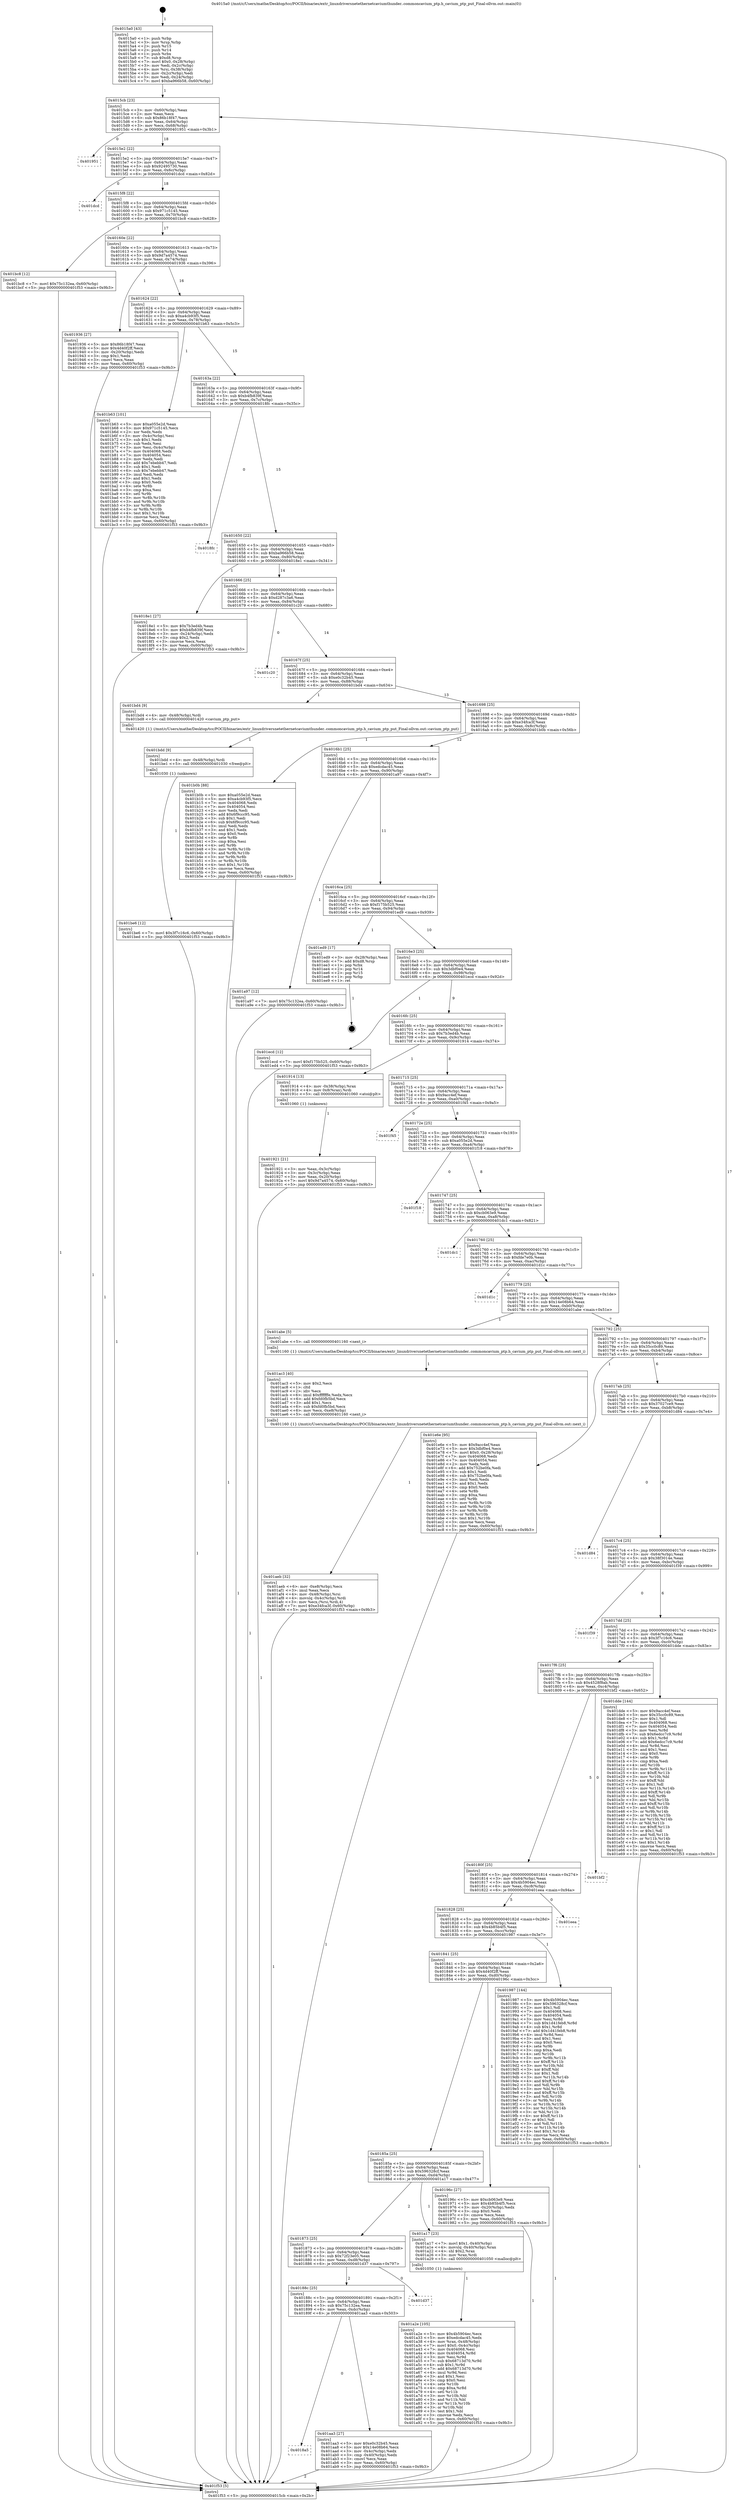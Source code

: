 digraph "0x4015a0" {
  label = "0x4015a0 (/mnt/c/Users/mathe/Desktop/tcc/POCII/binaries/extr_linuxdriversnetethernetcaviumthunder..commoncavium_ptp.h_cavium_ptp_put_Final-ollvm.out::main(0))"
  labelloc = "t"
  node[shape=record]

  Entry [label="",width=0.3,height=0.3,shape=circle,fillcolor=black,style=filled]
  "0x4015cb" [label="{
     0x4015cb [23]\l
     | [instrs]\l
     &nbsp;&nbsp;0x4015cb \<+3\>: mov -0x60(%rbp),%eax\l
     &nbsp;&nbsp;0x4015ce \<+2\>: mov %eax,%ecx\l
     &nbsp;&nbsp;0x4015d0 \<+6\>: sub $0x86b18f47,%ecx\l
     &nbsp;&nbsp;0x4015d6 \<+3\>: mov %eax,-0x64(%rbp)\l
     &nbsp;&nbsp;0x4015d9 \<+3\>: mov %ecx,-0x68(%rbp)\l
     &nbsp;&nbsp;0x4015dc \<+6\>: je 0000000000401951 \<main+0x3b1\>\l
  }"]
  "0x401951" [label="{
     0x401951\l
  }", style=dashed]
  "0x4015e2" [label="{
     0x4015e2 [22]\l
     | [instrs]\l
     &nbsp;&nbsp;0x4015e2 \<+5\>: jmp 00000000004015e7 \<main+0x47\>\l
     &nbsp;&nbsp;0x4015e7 \<+3\>: mov -0x64(%rbp),%eax\l
     &nbsp;&nbsp;0x4015ea \<+5\>: sub $0x92495730,%eax\l
     &nbsp;&nbsp;0x4015ef \<+3\>: mov %eax,-0x6c(%rbp)\l
     &nbsp;&nbsp;0x4015f2 \<+6\>: je 0000000000401dcd \<main+0x82d\>\l
  }"]
  Exit [label="",width=0.3,height=0.3,shape=circle,fillcolor=black,style=filled,peripheries=2]
  "0x401dcd" [label="{
     0x401dcd\l
  }", style=dashed]
  "0x4015f8" [label="{
     0x4015f8 [22]\l
     | [instrs]\l
     &nbsp;&nbsp;0x4015f8 \<+5\>: jmp 00000000004015fd \<main+0x5d\>\l
     &nbsp;&nbsp;0x4015fd \<+3\>: mov -0x64(%rbp),%eax\l
     &nbsp;&nbsp;0x401600 \<+5\>: sub $0x971c5145,%eax\l
     &nbsp;&nbsp;0x401605 \<+3\>: mov %eax,-0x70(%rbp)\l
     &nbsp;&nbsp;0x401608 \<+6\>: je 0000000000401bc8 \<main+0x628\>\l
  }"]
  "0x401be6" [label="{
     0x401be6 [12]\l
     | [instrs]\l
     &nbsp;&nbsp;0x401be6 \<+7\>: movl $0x3f7c16c6,-0x60(%rbp)\l
     &nbsp;&nbsp;0x401bed \<+5\>: jmp 0000000000401f53 \<main+0x9b3\>\l
  }"]
  "0x401bc8" [label="{
     0x401bc8 [12]\l
     | [instrs]\l
     &nbsp;&nbsp;0x401bc8 \<+7\>: movl $0x75c132ea,-0x60(%rbp)\l
     &nbsp;&nbsp;0x401bcf \<+5\>: jmp 0000000000401f53 \<main+0x9b3\>\l
  }"]
  "0x40160e" [label="{
     0x40160e [22]\l
     | [instrs]\l
     &nbsp;&nbsp;0x40160e \<+5\>: jmp 0000000000401613 \<main+0x73\>\l
     &nbsp;&nbsp;0x401613 \<+3\>: mov -0x64(%rbp),%eax\l
     &nbsp;&nbsp;0x401616 \<+5\>: sub $0x9d7a4574,%eax\l
     &nbsp;&nbsp;0x40161b \<+3\>: mov %eax,-0x74(%rbp)\l
     &nbsp;&nbsp;0x40161e \<+6\>: je 0000000000401936 \<main+0x396\>\l
  }"]
  "0x401bdd" [label="{
     0x401bdd [9]\l
     | [instrs]\l
     &nbsp;&nbsp;0x401bdd \<+4\>: mov -0x48(%rbp),%rdi\l
     &nbsp;&nbsp;0x401be1 \<+5\>: call 0000000000401030 \<free@plt\>\l
     | [calls]\l
     &nbsp;&nbsp;0x401030 \{1\} (unknown)\l
  }"]
  "0x401936" [label="{
     0x401936 [27]\l
     | [instrs]\l
     &nbsp;&nbsp;0x401936 \<+5\>: mov $0x86b18f47,%eax\l
     &nbsp;&nbsp;0x40193b \<+5\>: mov $0x4d40f2ff,%ecx\l
     &nbsp;&nbsp;0x401940 \<+3\>: mov -0x20(%rbp),%edx\l
     &nbsp;&nbsp;0x401943 \<+3\>: cmp $0x1,%edx\l
     &nbsp;&nbsp;0x401946 \<+3\>: cmovl %ecx,%eax\l
     &nbsp;&nbsp;0x401949 \<+3\>: mov %eax,-0x60(%rbp)\l
     &nbsp;&nbsp;0x40194c \<+5\>: jmp 0000000000401f53 \<main+0x9b3\>\l
  }"]
  "0x401624" [label="{
     0x401624 [22]\l
     | [instrs]\l
     &nbsp;&nbsp;0x401624 \<+5\>: jmp 0000000000401629 \<main+0x89\>\l
     &nbsp;&nbsp;0x401629 \<+3\>: mov -0x64(%rbp),%eax\l
     &nbsp;&nbsp;0x40162c \<+5\>: sub $0xa4cb93f5,%eax\l
     &nbsp;&nbsp;0x401631 \<+3\>: mov %eax,-0x78(%rbp)\l
     &nbsp;&nbsp;0x401634 \<+6\>: je 0000000000401b63 \<main+0x5c3\>\l
  }"]
  "0x401aeb" [label="{
     0x401aeb [32]\l
     | [instrs]\l
     &nbsp;&nbsp;0x401aeb \<+6\>: mov -0xe8(%rbp),%ecx\l
     &nbsp;&nbsp;0x401af1 \<+3\>: imul %eax,%ecx\l
     &nbsp;&nbsp;0x401af4 \<+4\>: mov -0x48(%rbp),%rsi\l
     &nbsp;&nbsp;0x401af8 \<+4\>: movslq -0x4c(%rbp),%rdi\l
     &nbsp;&nbsp;0x401afc \<+3\>: mov %ecx,(%rsi,%rdi,4)\l
     &nbsp;&nbsp;0x401aff \<+7\>: movl $0xe34fca3f,-0x60(%rbp)\l
     &nbsp;&nbsp;0x401b06 \<+5\>: jmp 0000000000401f53 \<main+0x9b3\>\l
  }"]
  "0x401b63" [label="{
     0x401b63 [101]\l
     | [instrs]\l
     &nbsp;&nbsp;0x401b63 \<+5\>: mov $0xa055e2d,%eax\l
     &nbsp;&nbsp;0x401b68 \<+5\>: mov $0x971c5145,%ecx\l
     &nbsp;&nbsp;0x401b6d \<+2\>: xor %edx,%edx\l
     &nbsp;&nbsp;0x401b6f \<+3\>: mov -0x4c(%rbp),%esi\l
     &nbsp;&nbsp;0x401b72 \<+3\>: sub $0x1,%edx\l
     &nbsp;&nbsp;0x401b75 \<+2\>: sub %edx,%esi\l
     &nbsp;&nbsp;0x401b77 \<+3\>: mov %esi,-0x4c(%rbp)\l
     &nbsp;&nbsp;0x401b7a \<+7\>: mov 0x404068,%edx\l
     &nbsp;&nbsp;0x401b81 \<+7\>: mov 0x404054,%esi\l
     &nbsp;&nbsp;0x401b88 \<+2\>: mov %edx,%edi\l
     &nbsp;&nbsp;0x401b8a \<+6\>: add $0x7ebebb47,%edi\l
     &nbsp;&nbsp;0x401b90 \<+3\>: sub $0x1,%edi\l
     &nbsp;&nbsp;0x401b93 \<+6\>: sub $0x7ebebb47,%edi\l
     &nbsp;&nbsp;0x401b99 \<+3\>: imul %edi,%edx\l
     &nbsp;&nbsp;0x401b9c \<+3\>: and $0x1,%edx\l
     &nbsp;&nbsp;0x401b9f \<+3\>: cmp $0x0,%edx\l
     &nbsp;&nbsp;0x401ba2 \<+4\>: sete %r8b\l
     &nbsp;&nbsp;0x401ba6 \<+3\>: cmp $0xa,%esi\l
     &nbsp;&nbsp;0x401ba9 \<+4\>: setl %r9b\l
     &nbsp;&nbsp;0x401bad \<+3\>: mov %r8b,%r10b\l
     &nbsp;&nbsp;0x401bb0 \<+3\>: and %r9b,%r10b\l
     &nbsp;&nbsp;0x401bb3 \<+3\>: xor %r9b,%r8b\l
     &nbsp;&nbsp;0x401bb6 \<+3\>: or %r8b,%r10b\l
     &nbsp;&nbsp;0x401bb9 \<+4\>: test $0x1,%r10b\l
     &nbsp;&nbsp;0x401bbd \<+3\>: cmovne %ecx,%eax\l
     &nbsp;&nbsp;0x401bc0 \<+3\>: mov %eax,-0x60(%rbp)\l
     &nbsp;&nbsp;0x401bc3 \<+5\>: jmp 0000000000401f53 \<main+0x9b3\>\l
  }"]
  "0x40163a" [label="{
     0x40163a [22]\l
     | [instrs]\l
     &nbsp;&nbsp;0x40163a \<+5\>: jmp 000000000040163f \<main+0x9f\>\l
     &nbsp;&nbsp;0x40163f \<+3\>: mov -0x64(%rbp),%eax\l
     &nbsp;&nbsp;0x401642 \<+5\>: sub $0xb4fb839f,%eax\l
     &nbsp;&nbsp;0x401647 \<+3\>: mov %eax,-0x7c(%rbp)\l
     &nbsp;&nbsp;0x40164a \<+6\>: je 00000000004018fc \<main+0x35c\>\l
  }"]
  "0x401ac3" [label="{
     0x401ac3 [40]\l
     | [instrs]\l
     &nbsp;&nbsp;0x401ac3 \<+5\>: mov $0x2,%ecx\l
     &nbsp;&nbsp;0x401ac8 \<+1\>: cltd\l
     &nbsp;&nbsp;0x401ac9 \<+2\>: idiv %ecx\l
     &nbsp;&nbsp;0x401acb \<+6\>: imul $0xfffffffe,%edx,%ecx\l
     &nbsp;&nbsp;0x401ad1 \<+6\>: add $0xfd0fb5bd,%ecx\l
     &nbsp;&nbsp;0x401ad7 \<+3\>: add $0x1,%ecx\l
     &nbsp;&nbsp;0x401ada \<+6\>: sub $0xfd0fb5bd,%ecx\l
     &nbsp;&nbsp;0x401ae0 \<+6\>: mov %ecx,-0xe8(%rbp)\l
     &nbsp;&nbsp;0x401ae6 \<+5\>: call 0000000000401160 \<next_i\>\l
     | [calls]\l
     &nbsp;&nbsp;0x401160 \{1\} (/mnt/c/Users/mathe/Desktop/tcc/POCII/binaries/extr_linuxdriversnetethernetcaviumthunder..commoncavium_ptp.h_cavium_ptp_put_Final-ollvm.out::next_i)\l
  }"]
  "0x4018fc" [label="{
     0x4018fc\l
  }", style=dashed]
  "0x401650" [label="{
     0x401650 [22]\l
     | [instrs]\l
     &nbsp;&nbsp;0x401650 \<+5\>: jmp 0000000000401655 \<main+0xb5\>\l
     &nbsp;&nbsp;0x401655 \<+3\>: mov -0x64(%rbp),%eax\l
     &nbsp;&nbsp;0x401658 \<+5\>: sub $0xba966b58,%eax\l
     &nbsp;&nbsp;0x40165d \<+3\>: mov %eax,-0x80(%rbp)\l
     &nbsp;&nbsp;0x401660 \<+6\>: je 00000000004018e1 \<main+0x341\>\l
  }"]
  "0x4018a5" [label="{
     0x4018a5\l
  }", style=dashed]
  "0x4018e1" [label="{
     0x4018e1 [27]\l
     | [instrs]\l
     &nbsp;&nbsp;0x4018e1 \<+5\>: mov $0x7b3ed4b,%eax\l
     &nbsp;&nbsp;0x4018e6 \<+5\>: mov $0xb4fb839f,%ecx\l
     &nbsp;&nbsp;0x4018eb \<+3\>: mov -0x24(%rbp),%edx\l
     &nbsp;&nbsp;0x4018ee \<+3\>: cmp $0x2,%edx\l
     &nbsp;&nbsp;0x4018f1 \<+3\>: cmovne %ecx,%eax\l
     &nbsp;&nbsp;0x4018f4 \<+3\>: mov %eax,-0x60(%rbp)\l
     &nbsp;&nbsp;0x4018f7 \<+5\>: jmp 0000000000401f53 \<main+0x9b3\>\l
  }"]
  "0x401666" [label="{
     0x401666 [25]\l
     | [instrs]\l
     &nbsp;&nbsp;0x401666 \<+5\>: jmp 000000000040166b \<main+0xcb\>\l
     &nbsp;&nbsp;0x40166b \<+3\>: mov -0x64(%rbp),%eax\l
     &nbsp;&nbsp;0x40166e \<+5\>: sub $0xd287c3a6,%eax\l
     &nbsp;&nbsp;0x401673 \<+6\>: mov %eax,-0x84(%rbp)\l
     &nbsp;&nbsp;0x401679 \<+6\>: je 0000000000401c20 \<main+0x680\>\l
  }"]
  "0x401f53" [label="{
     0x401f53 [5]\l
     | [instrs]\l
     &nbsp;&nbsp;0x401f53 \<+5\>: jmp 00000000004015cb \<main+0x2b\>\l
  }"]
  "0x4015a0" [label="{
     0x4015a0 [43]\l
     | [instrs]\l
     &nbsp;&nbsp;0x4015a0 \<+1\>: push %rbp\l
     &nbsp;&nbsp;0x4015a1 \<+3\>: mov %rsp,%rbp\l
     &nbsp;&nbsp;0x4015a4 \<+2\>: push %r15\l
     &nbsp;&nbsp;0x4015a6 \<+2\>: push %r14\l
     &nbsp;&nbsp;0x4015a8 \<+1\>: push %rbx\l
     &nbsp;&nbsp;0x4015a9 \<+7\>: sub $0xd8,%rsp\l
     &nbsp;&nbsp;0x4015b0 \<+7\>: movl $0x0,-0x28(%rbp)\l
     &nbsp;&nbsp;0x4015b7 \<+3\>: mov %edi,-0x2c(%rbp)\l
     &nbsp;&nbsp;0x4015ba \<+4\>: mov %rsi,-0x38(%rbp)\l
     &nbsp;&nbsp;0x4015be \<+3\>: mov -0x2c(%rbp),%edi\l
     &nbsp;&nbsp;0x4015c1 \<+3\>: mov %edi,-0x24(%rbp)\l
     &nbsp;&nbsp;0x4015c4 \<+7\>: movl $0xba966b58,-0x60(%rbp)\l
  }"]
  "0x401aa3" [label="{
     0x401aa3 [27]\l
     | [instrs]\l
     &nbsp;&nbsp;0x401aa3 \<+5\>: mov $0xe0c32b45,%eax\l
     &nbsp;&nbsp;0x401aa8 \<+5\>: mov $0x14e08b64,%ecx\l
     &nbsp;&nbsp;0x401aad \<+3\>: mov -0x4c(%rbp),%edx\l
     &nbsp;&nbsp;0x401ab0 \<+3\>: cmp -0x40(%rbp),%edx\l
     &nbsp;&nbsp;0x401ab3 \<+3\>: cmovl %ecx,%eax\l
     &nbsp;&nbsp;0x401ab6 \<+3\>: mov %eax,-0x60(%rbp)\l
     &nbsp;&nbsp;0x401ab9 \<+5\>: jmp 0000000000401f53 \<main+0x9b3\>\l
  }"]
  "0x401c20" [label="{
     0x401c20\l
  }", style=dashed]
  "0x40167f" [label="{
     0x40167f [25]\l
     | [instrs]\l
     &nbsp;&nbsp;0x40167f \<+5\>: jmp 0000000000401684 \<main+0xe4\>\l
     &nbsp;&nbsp;0x401684 \<+3\>: mov -0x64(%rbp),%eax\l
     &nbsp;&nbsp;0x401687 \<+5\>: sub $0xe0c32b45,%eax\l
     &nbsp;&nbsp;0x40168c \<+6\>: mov %eax,-0x88(%rbp)\l
     &nbsp;&nbsp;0x401692 \<+6\>: je 0000000000401bd4 \<main+0x634\>\l
  }"]
  "0x40188c" [label="{
     0x40188c [25]\l
     | [instrs]\l
     &nbsp;&nbsp;0x40188c \<+5\>: jmp 0000000000401891 \<main+0x2f1\>\l
     &nbsp;&nbsp;0x401891 \<+3\>: mov -0x64(%rbp),%eax\l
     &nbsp;&nbsp;0x401894 \<+5\>: sub $0x75c132ea,%eax\l
     &nbsp;&nbsp;0x401899 \<+6\>: mov %eax,-0xdc(%rbp)\l
     &nbsp;&nbsp;0x40189f \<+6\>: je 0000000000401aa3 \<main+0x503\>\l
  }"]
  "0x401bd4" [label="{
     0x401bd4 [9]\l
     | [instrs]\l
     &nbsp;&nbsp;0x401bd4 \<+4\>: mov -0x48(%rbp),%rdi\l
     &nbsp;&nbsp;0x401bd8 \<+5\>: call 0000000000401420 \<cavium_ptp_put\>\l
     | [calls]\l
     &nbsp;&nbsp;0x401420 \{1\} (/mnt/c/Users/mathe/Desktop/tcc/POCII/binaries/extr_linuxdriversnetethernetcaviumthunder..commoncavium_ptp.h_cavium_ptp_put_Final-ollvm.out::cavium_ptp_put)\l
  }"]
  "0x401698" [label="{
     0x401698 [25]\l
     | [instrs]\l
     &nbsp;&nbsp;0x401698 \<+5\>: jmp 000000000040169d \<main+0xfd\>\l
     &nbsp;&nbsp;0x40169d \<+3\>: mov -0x64(%rbp),%eax\l
     &nbsp;&nbsp;0x4016a0 \<+5\>: sub $0xe34fca3f,%eax\l
     &nbsp;&nbsp;0x4016a5 \<+6\>: mov %eax,-0x8c(%rbp)\l
     &nbsp;&nbsp;0x4016ab \<+6\>: je 0000000000401b0b \<main+0x56b\>\l
  }"]
  "0x401d37" [label="{
     0x401d37\l
  }", style=dashed]
  "0x401b0b" [label="{
     0x401b0b [88]\l
     | [instrs]\l
     &nbsp;&nbsp;0x401b0b \<+5\>: mov $0xa055e2d,%eax\l
     &nbsp;&nbsp;0x401b10 \<+5\>: mov $0xa4cb93f5,%ecx\l
     &nbsp;&nbsp;0x401b15 \<+7\>: mov 0x404068,%edx\l
     &nbsp;&nbsp;0x401b1c \<+7\>: mov 0x404054,%esi\l
     &nbsp;&nbsp;0x401b23 \<+2\>: mov %edx,%edi\l
     &nbsp;&nbsp;0x401b25 \<+6\>: add $0x6f9ccc95,%edi\l
     &nbsp;&nbsp;0x401b2b \<+3\>: sub $0x1,%edi\l
     &nbsp;&nbsp;0x401b2e \<+6\>: sub $0x6f9ccc95,%edi\l
     &nbsp;&nbsp;0x401b34 \<+3\>: imul %edi,%edx\l
     &nbsp;&nbsp;0x401b37 \<+3\>: and $0x1,%edx\l
     &nbsp;&nbsp;0x401b3a \<+3\>: cmp $0x0,%edx\l
     &nbsp;&nbsp;0x401b3d \<+4\>: sete %r8b\l
     &nbsp;&nbsp;0x401b41 \<+3\>: cmp $0xa,%esi\l
     &nbsp;&nbsp;0x401b44 \<+4\>: setl %r9b\l
     &nbsp;&nbsp;0x401b48 \<+3\>: mov %r8b,%r10b\l
     &nbsp;&nbsp;0x401b4b \<+3\>: and %r9b,%r10b\l
     &nbsp;&nbsp;0x401b4e \<+3\>: xor %r9b,%r8b\l
     &nbsp;&nbsp;0x401b51 \<+3\>: or %r8b,%r10b\l
     &nbsp;&nbsp;0x401b54 \<+4\>: test $0x1,%r10b\l
     &nbsp;&nbsp;0x401b58 \<+3\>: cmovne %ecx,%eax\l
     &nbsp;&nbsp;0x401b5b \<+3\>: mov %eax,-0x60(%rbp)\l
     &nbsp;&nbsp;0x401b5e \<+5\>: jmp 0000000000401f53 \<main+0x9b3\>\l
  }"]
  "0x4016b1" [label="{
     0x4016b1 [25]\l
     | [instrs]\l
     &nbsp;&nbsp;0x4016b1 \<+5\>: jmp 00000000004016b6 \<main+0x116\>\l
     &nbsp;&nbsp;0x4016b6 \<+3\>: mov -0x64(%rbp),%eax\l
     &nbsp;&nbsp;0x4016b9 \<+5\>: sub $0xedcdac45,%eax\l
     &nbsp;&nbsp;0x4016be \<+6\>: mov %eax,-0x90(%rbp)\l
     &nbsp;&nbsp;0x4016c4 \<+6\>: je 0000000000401a97 \<main+0x4f7\>\l
  }"]
  "0x401a2e" [label="{
     0x401a2e [105]\l
     | [instrs]\l
     &nbsp;&nbsp;0x401a2e \<+5\>: mov $0x4b5904ec,%ecx\l
     &nbsp;&nbsp;0x401a33 \<+5\>: mov $0xedcdac45,%edx\l
     &nbsp;&nbsp;0x401a38 \<+4\>: mov %rax,-0x48(%rbp)\l
     &nbsp;&nbsp;0x401a3c \<+7\>: movl $0x0,-0x4c(%rbp)\l
     &nbsp;&nbsp;0x401a43 \<+7\>: mov 0x404068,%esi\l
     &nbsp;&nbsp;0x401a4a \<+8\>: mov 0x404054,%r8d\l
     &nbsp;&nbsp;0x401a52 \<+3\>: mov %esi,%r9d\l
     &nbsp;&nbsp;0x401a55 \<+7\>: sub $0x68713d70,%r9d\l
     &nbsp;&nbsp;0x401a5c \<+4\>: sub $0x1,%r9d\l
     &nbsp;&nbsp;0x401a60 \<+7\>: add $0x68713d70,%r9d\l
     &nbsp;&nbsp;0x401a67 \<+4\>: imul %r9d,%esi\l
     &nbsp;&nbsp;0x401a6b \<+3\>: and $0x1,%esi\l
     &nbsp;&nbsp;0x401a6e \<+3\>: cmp $0x0,%esi\l
     &nbsp;&nbsp;0x401a71 \<+4\>: sete %r10b\l
     &nbsp;&nbsp;0x401a75 \<+4\>: cmp $0xa,%r8d\l
     &nbsp;&nbsp;0x401a79 \<+4\>: setl %r11b\l
     &nbsp;&nbsp;0x401a7d \<+3\>: mov %r10b,%bl\l
     &nbsp;&nbsp;0x401a80 \<+3\>: and %r11b,%bl\l
     &nbsp;&nbsp;0x401a83 \<+3\>: xor %r11b,%r10b\l
     &nbsp;&nbsp;0x401a86 \<+3\>: or %r10b,%bl\l
     &nbsp;&nbsp;0x401a89 \<+3\>: test $0x1,%bl\l
     &nbsp;&nbsp;0x401a8c \<+3\>: cmovne %edx,%ecx\l
     &nbsp;&nbsp;0x401a8f \<+3\>: mov %ecx,-0x60(%rbp)\l
     &nbsp;&nbsp;0x401a92 \<+5\>: jmp 0000000000401f53 \<main+0x9b3\>\l
  }"]
  "0x401a97" [label="{
     0x401a97 [12]\l
     | [instrs]\l
     &nbsp;&nbsp;0x401a97 \<+7\>: movl $0x75c132ea,-0x60(%rbp)\l
     &nbsp;&nbsp;0x401a9e \<+5\>: jmp 0000000000401f53 \<main+0x9b3\>\l
  }"]
  "0x4016ca" [label="{
     0x4016ca [25]\l
     | [instrs]\l
     &nbsp;&nbsp;0x4016ca \<+5\>: jmp 00000000004016cf \<main+0x12f\>\l
     &nbsp;&nbsp;0x4016cf \<+3\>: mov -0x64(%rbp),%eax\l
     &nbsp;&nbsp;0x4016d2 \<+5\>: sub $0xf175b525,%eax\l
     &nbsp;&nbsp;0x4016d7 \<+6\>: mov %eax,-0x94(%rbp)\l
     &nbsp;&nbsp;0x4016dd \<+6\>: je 0000000000401ed9 \<main+0x939\>\l
  }"]
  "0x401873" [label="{
     0x401873 [25]\l
     | [instrs]\l
     &nbsp;&nbsp;0x401873 \<+5\>: jmp 0000000000401878 \<main+0x2d8\>\l
     &nbsp;&nbsp;0x401878 \<+3\>: mov -0x64(%rbp),%eax\l
     &nbsp;&nbsp;0x40187b \<+5\>: sub $0x72f23e05,%eax\l
     &nbsp;&nbsp;0x401880 \<+6\>: mov %eax,-0xd8(%rbp)\l
     &nbsp;&nbsp;0x401886 \<+6\>: je 0000000000401d37 \<main+0x797\>\l
  }"]
  "0x401ed9" [label="{
     0x401ed9 [17]\l
     | [instrs]\l
     &nbsp;&nbsp;0x401ed9 \<+3\>: mov -0x28(%rbp),%eax\l
     &nbsp;&nbsp;0x401edc \<+7\>: add $0xd8,%rsp\l
     &nbsp;&nbsp;0x401ee3 \<+1\>: pop %rbx\l
     &nbsp;&nbsp;0x401ee4 \<+2\>: pop %r14\l
     &nbsp;&nbsp;0x401ee6 \<+2\>: pop %r15\l
     &nbsp;&nbsp;0x401ee8 \<+1\>: pop %rbp\l
     &nbsp;&nbsp;0x401ee9 \<+1\>: ret\l
  }"]
  "0x4016e3" [label="{
     0x4016e3 [25]\l
     | [instrs]\l
     &nbsp;&nbsp;0x4016e3 \<+5\>: jmp 00000000004016e8 \<main+0x148\>\l
     &nbsp;&nbsp;0x4016e8 \<+3\>: mov -0x64(%rbp),%eax\l
     &nbsp;&nbsp;0x4016eb \<+5\>: sub $0x3dbf0e4,%eax\l
     &nbsp;&nbsp;0x4016f0 \<+6\>: mov %eax,-0x98(%rbp)\l
     &nbsp;&nbsp;0x4016f6 \<+6\>: je 0000000000401ecd \<main+0x92d\>\l
  }"]
  "0x401a17" [label="{
     0x401a17 [23]\l
     | [instrs]\l
     &nbsp;&nbsp;0x401a17 \<+7\>: movl $0x1,-0x40(%rbp)\l
     &nbsp;&nbsp;0x401a1e \<+4\>: movslq -0x40(%rbp),%rax\l
     &nbsp;&nbsp;0x401a22 \<+4\>: shl $0x2,%rax\l
     &nbsp;&nbsp;0x401a26 \<+3\>: mov %rax,%rdi\l
     &nbsp;&nbsp;0x401a29 \<+5\>: call 0000000000401050 \<malloc@plt\>\l
     | [calls]\l
     &nbsp;&nbsp;0x401050 \{1\} (unknown)\l
  }"]
  "0x401ecd" [label="{
     0x401ecd [12]\l
     | [instrs]\l
     &nbsp;&nbsp;0x401ecd \<+7\>: movl $0xf175b525,-0x60(%rbp)\l
     &nbsp;&nbsp;0x401ed4 \<+5\>: jmp 0000000000401f53 \<main+0x9b3\>\l
  }"]
  "0x4016fc" [label="{
     0x4016fc [25]\l
     | [instrs]\l
     &nbsp;&nbsp;0x4016fc \<+5\>: jmp 0000000000401701 \<main+0x161\>\l
     &nbsp;&nbsp;0x401701 \<+3\>: mov -0x64(%rbp),%eax\l
     &nbsp;&nbsp;0x401704 \<+5\>: sub $0x7b3ed4b,%eax\l
     &nbsp;&nbsp;0x401709 \<+6\>: mov %eax,-0x9c(%rbp)\l
     &nbsp;&nbsp;0x40170f \<+6\>: je 0000000000401914 \<main+0x374\>\l
  }"]
  "0x40185a" [label="{
     0x40185a [25]\l
     | [instrs]\l
     &nbsp;&nbsp;0x40185a \<+5\>: jmp 000000000040185f \<main+0x2bf\>\l
     &nbsp;&nbsp;0x40185f \<+3\>: mov -0x64(%rbp),%eax\l
     &nbsp;&nbsp;0x401862 \<+5\>: sub $0x596328cf,%eax\l
     &nbsp;&nbsp;0x401867 \<+6\>: mov %eax,-0xd4(%rbp)\l
     &nbsp;&nbsp;0x40186d \<+6\>: je 0000000000401a17 \<main+0x477\>\l
  }"]
  "0x401914" [label="{
     0x401914 [13]\l
     | [instrs]\l
     &nbsp;&nbsp;0x401914 \<+4\>: mov -0x38(%rbp),%rax\l
     &nbsp;&nbsp;0x401918 \<+4\>: mov 0x8(%rax),%rdi\l
     &nbsp;&nbsp;0x40191c \<+5\>: call 0000000000401060 \<atoi@plt\>\l
     | [calls]\l
     &nbsp;&nbsp;0x401060 \{1\} (unknown)\l
  }"]
  "0x401715" [label="{
     0x401715 [25]\l
     | [instrs]\l
     &nbsp;&nbsp;0x401715 \<+5\>: jmp 000000000040171a \<main+0x17a\>\l
     &nbsp;&nbsp;0x40171a \<+3\>: mov -0x64(%rbp),%eax\l
     &nbsp;&nbsp;0x40171d \<+5\>: sub $0x9acc4ef,%eax\l
     &nbsp;&nbsp;0x401722 \<+6\>: mov %eax,-0xa0(%rbp)\l
     &nbsp;&nbsp;0x401728 \<+6\>: je 0000000000401f45 \<main+0x9a5\>\l
  }"]
  "0x401921" [label="{
     0x401921 [21]\l
     | [instrs]\l
     &nbsp;&nbsp;0x401921 \<+3\>: mov %eax,-0x3c(%rbp)\l
     &nbsp;&nbsp;0x401924 \<+3\>: mov -0x3c(%rbp),%eax\l
     &nbsp;&nbsp;0x401927 \<+3\>: mov %eax,-0x20(%rbp)\l
     &nbsp;&nbsp;0x40192a \<+7\>: movl $0x9d7a4574,-0x60(%rbp)\l
     &nbsp;&nbsp;0x401931 \<+5\>: jmp 0000000000401f53 \<main+0x9b3\>\l
  }"]
  "0x40196c" [label="{
     0x40196c [27]\l
     | [instrs]\l
     &nbsp;&nbsp;0x40196c \<+5\>: mov $0xcb063e9,%eax\l
     &nbsp;&nbsp;0x401971 \<+5\>: mov $0x4b85b4f5,%ecx\l
     &nbsp;&nbsp;0x401976 \<+3\>: mov -0x20(%rbp),%edx\l
     &nbsp;&nbsp;0x401979 \<+3\>: cmp $0x0,%edx\l
     &nbsp;&nbsp;0x40197c \<+3\>: cmove %ecx,%eax\l
     &nbsp;&nbsp;0x40197f \<+3\>: mov %eax,-0x60(%rbp)\l
     &nbsp;&nbsp;0x401982 \<+5\>: jmp 0000000000401f53 \<main+0x9b3\>\l
  }"]
  "0x401f45" [label="{
     0x401f45\l
  }", style=dashed]
  "0x40172e" [label="{
     0x40172e [25]\l
     | [instrs]\l
     &nbsp;&nbsp;0x40172e \<+5\>: jmp 0000000000401733 \<main+0x193\>\l
     &nbsp;&nbsp;0x401733 \<+3\>: mov -0x64(%rbp),%eax\l
     &nbsp;&nbsp;0x401736 \<+5\>: sub $0xa055e2d,%eax\l
     &nbsp;&nbsp;0x40173b \<+6\>: mov %eax,-0xa4(%rbp)\l
     &nbsp;&nbsp;0x401741 \<+6\>: je 0000000000401f18 \<main+0x978\>\l
  }"]
  "0x401841" [label="{
     0x401841 [25]\l
     | [instrs]\l
     &nbsp;&nbsp;0x401841 \<+5\>: jmp 0000000000401846 \<main+0x2a6\>\l
     &nbsp;&nbsp;0x401846 \<+3\>: mov -0x64(%rbp),%eax\l
     &nbsp;&nbsp;0x401849 \<+5\>: sub $0x4d40f2ff,%eax\l
     &nbsp;&nbsp;0x40184e \<+6\>: mov %eax,-0xd0(%rbp)\l
     &nbsp;&nbsp;0x401854 \<+6\>: je 000000000040196c \<main+0x3cc\>\l
  }"]
  "0x401f18" [label="{
     0x401f18\l
  }", style=dashed]
  "0x401747" [label="{
     0x401747 [25]\l
     | [instrs]\l
     &nbsp;&nbsp;0x401747 \<+5\>: jmp 000000000040174c \<main+0x1ac\>\l
     &nbsp;&nbsp;0x40174c \<+3\>: mov -0x64(%rbp),%eax\l
     &nbsp;&nbsp;0x40174f \<+5\>: sub $0xcb063e9,%eax\l
     &nbsp;&nbsp;0x401754 \<+6\>: mov %eax,-0xa8(%rbp)\l
     &nbsp;&nbsp;0x40175a \<+6\>: je 0000000000401dc1 \<main+0x821\>\l
  }"]
  "0x401987" [label="{
     0x401987 [144]\l
     | [instrs]\l
     &nbsp;&nbsp;0x401987 \<+5\>: mov $0x4b5904ec,%eax\l
     &nbsp;&nbsp;0x40198c \<+5\>: mov $0x596328cf,%ecx\l
     &nbsp;&nbsp;0x401991 \<+2\>: mov $0x1,%dl\l
     &nbsp;&nbsp;0x401993 \<+7\>: mov 0x404068,%esi\l
     &nbsp;&nbsp;0x40199a \<+7\>: mov 0x404054,%edi\l
     &nbsp;&nbsp;0x4019a1 \<+3\>: mov %esi,%r8d\l
     &nbsp;&nbsp;0x4019a4 \<+7\>: sub $0x1d41feb8,%r8d\l
     &nbsp;&nbsp;0x4019ab \<+4\>: sub $0x1,%r8d\l
     &nbsp;&nbsp;0x4019af \<+7\>: add $0x1d41feb8,%r8d\l
     &nbsp;&nbsp;0x4019b6 \<+4\>: imul %r8d,%esi\l
     &nbsp;&nbsp;0x4019ba \<+3\>: and $0x1,%esi\l
     &nbsp;&nbsp;0x4019bd \<+3\>: cmp $0x0,%esi\l
     &nbsp;&nbsp;0x4019c0 \<+4\>: sete %r9b\l
     &nbsp;&nbsp;0x4019c4 \<+3\>: cmp $0xa,%edi\l
     &nbsp;&nbsp;0x4019c7 \<+4\>: setl %r10b\l
     &nbsp;&nbsp;0x4019cb \<+3\>: mov %r9b,%r11b\l
     &nbsp;&nbsp;0x4019ce \<+4\>: xor $0xff,%r11b\l
     &nbsp;&nbsp;0x4019d2 \<+3\>: mov %r10b,%bl\l
     &nbsp;&nbsp;0x4019d5 \<+3\>: xor $0xff,%bl\l
     &nbsp;&nbsp;0x4019d8 \<+3\>: xor $0x1,%dl\l
     &nbsp;&nbsp;0x4019db \<+3\>: mov %r11b,%r14b\l
     &nbsp;&nbsp;0x4019de \<+4\>: and $0xff,%r14b\l
     &nbsp;&nbsp;0x4019e2 \<+3\>: and %dl,%r9b\l
     &nbsp;&nbsp;0x4019e5 \<+3\>: mov %bl,%r15b\l
     &nbsp;&nbsp;0x4019e8 \<+4\>: and $0xff,%r15b\l
     &nbsp;&nbsp;0x4019ec \<+3\>: and %dl,%r10b\l
     &nbsp;&nbsp;0x4019ef \<+3\>: or %r9b,%r14b\l
     &nbsp;&nbsp;0x4019f2 \<+3\>: or %r10b,%r15b\l
     &nbsp;&nbsp;0x4019f5 \<+3\>: xor %r15b,%r14b\l
     &nbsp;&nbsp;0x4019f8 \<+3\>: or %bl,%r11b\l
     &nbsp;&nbsp;0x4019fb \<+4\>: xor $0xff,%r11b\l
     &nbsp;&nbsp;0x4019ff \<+3\>: or $0x1,%dl\l
     &nbsp;&nbsp;0x401a02 \<+3\>: and %dl,%r11b\l
     &nbsp;&nbsp;0x401a05 \<+3\>: or %r11b,%r14b\l
     &nbsp;&nbsp;0x401a08 \<+4\>: test $0x1,%r14b\l
     &nbsp;&nbsp;0x401a0c \<+3\>: cmovne %ecx,%eax\l
     &nbsp;&nbsp;0x401a0f \<+3\>: mov %eax,-0x60(%rbp)\l
     &nbsp;&nbsp;0x401a12 \<+5\>: jmp 0000000000401f53 \<main+0x9b3\>\l
  }"]
  "0x401dc1" [label="{
     0x401dc1\l
  }", style=dashed]
  "0x401760" [label="{
     0x401760 [25]\l
     | [instrs]\l
     &nbsp;&nbsp;0x401760 \<+5\>: jmp 0000000000401765 \<main+0x1c5\>\l
     &nbsp;&nbsp;0x401765 \<+3\>: mov -0x64(%rbp),%eax\l
     &nbsp;&nbsp;0x401768 \<+5\>: sub $0xfde7e0b,%eax\l
     &nbsp;&nbsp;0x40176d \<+6\>: mov %eax,-0xac(%rbp)\l
     &nbsp;&nbsp;0x401773 \<+6\>: je 0000000000401d1c \<main+0x77c\>\l
  }"]
  "0x401828" [label="{
     0x401828 [25]\l
     | [instrs]\l
     &nbsp;&nbsp;0x401828 \<+5\>: jmp 000000000040182d \<main+0x28d\>\l
     &nbsp;&nbsp;0x40182d \<+3\>: mov -0x64(%rbp),%eax\l
     &nbsp;&nbsp;0x401830 \<+5\>: sub $0x4b85b4f5,%eax\l
     &nbsp;&nbsp;0x401835 \<+6\>: mov %eax,-0xcc(%rbp)\l
     &nbsp;&nbsp;0x40183b \<+6\>: je 0000000000401987 \<main+0x3e7\>\l
  }"]
  "0x401d1c" [label="{
     0x401d1c\l
  }", style=dashed]
  "0x401779" [label="{
     0x401779 [25]\l
     | [instrs]\l
     &nbsp;&nbsp;0x401779 \<+5\>: jmp 000000000040177e \<main+0x1de\>\l
     &nbsp;&nbsp;0x40177e \<+3\>: mov -0x64(%rbp),%eax\l
     &nbsp;&nbsp;0x401781 \<+5\>: sub $0x14e08b64,%eax\l
     &nbsp;&nbsp;0x401786 \<+6\>: mov %eax,-0xb0(%rbp)\l
     &nbsp;&nbsp;0x40178c \<+6\>: je 0000000000401abe \<main+0x51e\>\l
  }"]
  "0x401eea" [label="{
     0x401eea\l
  }", style=dashed]
  "0x401abe" [label="{
     0x401abe [5]\l
     | [instrs]\l
     &nbsp;&nbsp;0x401abe \<+5\>: call 0000000000401160 \<next_i\>\l
     | [calls]\l
     &nbsp;&nbsp;0x401160 \{1\} (/mnt/c/Users/mathe/Desktop/tcc/POCII/binaries/extr_linuxdriversnetethernetcaviumthunder..commoncavium_ptp.h_cavium_ptp_put_Final-ollvm.out::next_i)\l
  }"]
  "0x401792" [label="{
     0x401792 [25]\l
     | [instrs]\l
     &nbsp;&nbsp;0x401792 \<+5\>: jmp 0000000000401797 \<main+0x1f7\>\l
     &nbsp;&nbsp;0x401797 \<+3\>: mov -0x64(%rbp),%eax\l
     &nbsp;&nbsp;0x40179a \<+5\>: sub $0x35cc0c89,%eax\l
     &nbsp;&nbsp;0x40179f \<+6\>: mov %eax,-0xb4(%rbp)\l
     &nbsp;&nbsp;0x4017a5 \<+6\>: je 0000000000401e6e \<main+0x8ce\>\l
  }"]
  "0x40180f" [label="{
     0x40180f [25]\l
     | [instrs]\l
     &nbsp;&nbsp;0x40180f \<+5\>: jmp 0000000000401814 \<main+0x274\>\l
     &nbsp;&nbsp;0x401814 \<+3\>: mov -0x64(%rbp),%eax\l
     &nbsp;&nbsp;0x401817 \<+5\>: sub $0x4b5904ec,%eax\l
     &nbsp;&nbsp;0x40181c \<+6\>: mov %eax,-0xc8(%rbp)\l
     &nbsp;&nbsp;0x401822 \<+6\>: je 0000000000401eea \<main+0x94a\>\l
  }"]
  "0x401e6e" [label="{
     0x401e6e [95]\l
     | [instrs]\l
     &nbsp;&nbsp;0x401e6e \<+5\>: mov $0x9acc4ef,%eax\l
     &nbsp;&nbsp;0x401e73 \<+5\>: mov $0x3dbf0e4,%ecx\l
     &nbsp;&nbsp;0x401e78 \<+7\>: movl $0x0,-0x28(%rbp)\l
     &nbsp;&nbsp;0x401e7f \<+7\>: mov 0x404068,%edx\l
     &nbsp;&nbsp;0x401e86 \<+7\>: mov 0x404054,%esi\l
     &nbsp;&nbsp;0x401e8d \<+2\>: mov %edx,%edi\l
     &nbsp;&nbsp;0x401e8f \<+6\>: add $0x752be0fa,%edi\l
     &nbsp;&nbsp;0x401e95 \<+3\>: sub $0x1,%edi\l
     &nbsp;&nbsp;0x401e98 \<+6\>: sub $0x752be0fa,%edi\l
     &nbsp;&nbsp;0x401e9e \<+3\>: imul %edi,%edx\l
     &nbsp;&nbsp;0x401ea1 \<+3\>: and $0x1,%edx\l
     &nbsp;&nbsp;0x401ea4 \<+3\>: cmp $0x0,%edx\l
     &nbsp;&nbsp;0x401ea7 \<+4\>: sete %r8b\l
     &nbsp;&nbsp;0x401eab \<+3\>: cmp $0xa,%esi\l
     &nbsp;&nbsp;0x401eae \<+4\>: setl %r9b\l
     &nbsp;&nbsp;0x401eb2 \<+3\>: mov %r8b,%r10b\l
     &nbsp;&nbsp;0x401eb5 \<+3\>: and %r9b,%r10b\l
     &nbsp;&nbsp;0x401eb8 \<+3\>: xor %r9b,%r8b\l
     &nbsp;&nbsp;0x401ebb \<+3\>: or %r8b,%r10b\l
     &nbsp;&nbsp;0x401ebe \<+4\>: test $0x1,%r10b\l
     &nbsp;&nbsp;0x401ec2 \<+3\>: cmovne %ecx,%eax\l
     &nbsp;&nbsp;0x401ec5 \<+3\>: mov %eax,-0x60(%rbp)\l
     &nbsp;&nbsp;0x401ec8 \<+5\>: jmp 0000000000401f53 \<main+0x9b3\>\l
  }"]
  "0x4017ab" [label="{
     0x4017ab [25]\l
     | [instrs]\l
     &nbsp;&nbsp;0x4017ab \<+5\>: jmp 00000000004017b0 \<main+0x210\>\l
     &nbsp;&nbsp;0x4017b0 \<+3\>: mov -0x64(%rbp),%eax\l
     &nbsp;&nbsp;0x4017b3 \<+5\>: sub $0x37027ce9,%eax\l
     &nbsp;&nbsp;0x4017b8 \<+6\>: mov %eax,-0xb8(%rbp)\l
     &nbsp;&nbsp;0x4017be \<+6\>: je 0000000000401d84 \<main+0x7e4\>\l
  }"]
  "0x401bf2" [label="{
     0x401bf2\l
  }", style=dashed]
  "0x401d84" [label="{
     0x401d84\l
  }", style=dashed]
  "0x4017c4" [label="{
     0x4017c4 [25]\l
     | [instrs]\l
     &nbsp;&nbsp;0x4017c4 \<+5\>: jmp 00000000004017c9 \<main+0x229\>\l
     &nbsp;&nbsp;0x4017c9 \<+3\>: mov -0x64(%rbp),%eax\l
     &nbsp;&nbsp;0x4017cc \<+5\>: sub $0x38f3014e,%eax\l
     &nbsp;&nbsp;0x4017d1 \<+6\>: mov %eax,-0xbc(%rbp)\l
     &nbsp;&nbsp;0x4017d7 \<+6\>: je 0000000000401f39 \<main+0x999\>\l
  }"]
  "0x4017f6" [label="{
     0x4017f6 [25]\l
     | [instrs]\l
     &nbsp;&nbsp;0x4017f6 \<+5\>: jmp 00000000004017fb \<main+0x25b\>\l
     &nbsp;&nbsp;0x4017fb \<+3\>: mov -0x64(%rbp),%eax\l
     &nbsp;&nbsp;0x4017fe \<+5\>: sub $0x4528f8ab,%eax\l
     &nbsp;&nbsp;0x401803 \<+6\>: mov %eax,-0xc4(%rbp)\l
     &nbsp;&nbsp;0x401809 \<+6\>: je 0000000000401bf2 \<main+0x652\>\l
  }"]
  "0x401f39" [label="{
     0x401f39\l
  }", style=dashed]
  "0x4017dd" [label="{
     0x4017dd [25]\l
     | [instrs]\l
     &nbsp;&nbsp;0x4017dd \<+5\>: jmp 00000000004017e2 \<main+0x242\>\l
     &nbsp;&nbsp;0x4017e2 \<+3\>: mov -0x64(%rbp),%eax\l
     &nbsp;&nbsp;0x4017e5 \<+5\>: sub $0x3f7c16c6,%eax\l
     &nbsp;&nbsp;0x4017ea \<+6\>: mov %eax,-0xc0(%rbp)\l
     &nbsp;&nbsp;0x4017f0 \<+6\>: je 0000000000401dde \<main+0x83e\>\l
  }"]
  "0x401dde" [label="{
     0x401dde [144]\l
     | [instrs]\l
     &nbsp;&nbsp;0x401dde \<+5\>: mov $0x9acc4ef,%eax\l
     &nbsp;&nbsp;0x401de3 \<+5\>: mov $0x35cc0c89,%ecx\l
     &nbsp;&nbsp;0x401de8 \<+2\>: mov $0x1,%dl\l
     &nbsp;&nbsp;0x401dea \<+7\>: mov 0x404068,%esi\l
     &nbsp;&nbsp;0x401df1 \<+7\>: mov 0x404054,%edi\l
     &nbsp;&nbsp;0x401df8 \<+3\>: mov %esi,%r8d\l
     &nbsp;&nbsp;0x401dfb \<+7\>: sub $0x6edcc7c9,%r8d\l
     &nbsp;&nbsp;0x401e02 \<+4\>: sub $0x1,%r8d\l
     &nbsp;&nbsp;0x401e06 \<+7\>: add $0x6edcc7c9,%r8d\l
     &nbsp;&nbsp;0x401e0d \<+4\>: imul %r8d,%esi\l
     &nbsp;&nbsp;0x401e11 \<+3\>: and $0x1,%esi\l
     &nbsp;&nbsp;0x401e14 \<+3\>: cmp $0x0,%esi\l
     &nbsp;&nbsp;0x401e17 \<+4\>: sete %r9b\l
     &nbsp;&nbsp;0x401e1b \<+3\>: cmp $0xa,%edi\l
     &nbsp;&nbsp;0x401e1e \<+4\>: setl %r10b\l
     &nbsp;&nbsp;0x401e22 \<+3\>: mov %r9b,%r11b\l
     &nbsp;&nbsp;0x401e25 \<+4\>: xor $0xff,%r11b\l
     &nbsp;&nbsp;0x401e29 \<+3\>: mov %r10b,%bl\l
     &nbsp;&nbsp;0x401e2c \<+3\>: xor $0xff,%bl\l
     &nbsp;&nbsp;0x401e2f \<+3\>: xor $0x1,%dl\l
     &nbsp;&nbsp;0x401e32 \<+3\>: mov %r11b,%r14b\l
     &nbsp;&nbsp;0x401e35 \<+4\>: and $0xff,%r14b\l
     &nbsp;&nbsp;0x401e39 \<+3\>: and %dl,%r9b\l
     &nbsp;&nbsp;0x401e3c \<+3\>: mov %bl,%r15b\l
     &nbsp;&nbsp;0x401e3f \<+4\>: and $0xff,%r15b\l
     &nbsp;&nbsp;0x401e43 \<+3\>: and %dl,%r10b\l
     &nbsp;&nbsp;0x401e46 \<+3\>: or %r9b,%r14b\l
     &nbsp;&nbsp;0x401e49 \<+3\>: or %r10b,%r15b\l
     &nbsp;&nbsp;0x401e4c \<+3\>: xor %r15b,%r14b\l
     &nbsp;&nbsp;0x401e4f \<+3\>: or %bl,%r11b\l
     &nbsp;&nbsp;0x401e52 \<+4\>: xor $0xff,%r11b\l
     &nbsp;&nbsp;0x401e56 \<+3\>: or $0x1,%dl\l
     &nbsp;&nbsp;0x401e59 \<+3\>: and %dl,%r11b\l
     &nbsp;&nbsp;0x401e5c \<+3\>: or %r11b,%r14b\l
     &nbsp;&nbsp;0x401e5f \<+4\>: test $0x1,%r14b\l
     &nbsp;&nbsp;0x401e63 \<+3\>: cmovne %ecx,%eax\l
     &nbsp;&nbsp;0x401e66 \<+3\>: mov %eax,-0x60(%rbp)\l
     &nbsp;&nbsp;0x401e69 \<+5\>: jmp 0000000000401f53 \<main+0x9b3\>\l
  }"]
  Entry -> "0x4015a0" [label=" 1"]
  "0x4015cb" -> "0x401951" [label=" 0"]
  "0x4015cb" -> "0x4015e2" [label=" 18"]
  "0x401ed9" -> Exit [label=" 1"]
  "0x4015e2" -> "0x401dcd" [label=" 0"]
  "0x4015e2" -> "0x4015f8" [label=" 18"]
  "0x401ecd" -> "0x401f53" [label=" 1"]
  "0x4015f8" -> "0x401bc8" [label=" 1"]
  "0x4015f8" -> "0x40160e" [label=" 17"]
  "0x401e6e" -> "0x401f53" [label=" 1"]
  "0x40160e" -> "0x401936" [label=" 1"]
  "0x40160e" -> "0x401624" [label=" 16"]
  "0x401dde" -> "0x401f53" [label=" 1"]
  "0x401624" -> "0x401b63" [label=" 1"]
  "0x401624" -> "0x40163a" [label=" 15"]
  "0x401be6" -> "0x401f53" [label=" 1"]
  "0x40163a" -> "0x4018fc" [label=" 0"]
  "0x40163a" -> "0x401650" [label=" 15"]
  "0x401bdd" -> "0x401be6" [label=" 1"]
  "0x401650" -> "0x4018e1" [label=" 1"]
  "0x401650" -> "0x401666" [label=" 14"]
  "0x4018e1" -> "0x401f53" [label=" 1"]
  "0x4015a0" -> "0x4015cb" [label=" 1"]
  "0x401f53" -> "0x4015cb" [label=" 17"]
  "0x401bd4" -> "0x401bdd" [label=" 1"]
  "0x401666" -> "0x401c20" [label=" 0"]
  "0x401666" -> "0x40167f" [label=" 14"]
  "0x401bc8" -> "0x401f53" [label=" 1"]
  "0x40167f" -> "0x401bd4" [label=" 1"]
  "0x40167f" -> "0x401698" [label=" 13"]
  "0x401b0b" -> "0x401f53" [label=" 1"]
  "0x401698" -> "0x401b0b" [label=" 1"]
  "0x401698" -> "0x4016b1" [label=" 12"]
  "0x401aeb" -> "0x401f53" [label=" 1"]
  "0x4016b1" -> "0x401a97" [label=" 1"]
  "0x4016b1" -> "0x4016ca" [label=" 11"]
  "0x401abe" -> "0x401ac3" [label=" 1"]
  "0x4016ca" -> "0x401ed9" [label=" 1"]
  "0x4016ca" -> "0x4016e3" [label=" 10"]
  "0x401aa3" -> "0x401f53" [label=" 2"]
  "0x4016e3" -> "0x401ecd" [label=" 1"]
  "0x4016e3" -> "0x4016fc" [label=" 9"]
  "0x40188c" -> "0x4018a5" [label=" 0"]
  "0x4016fc" -> "0x401914" [label=" 1"]
  "0x4016fc" -> "0x401715" [label=" 8"]
  "0x401914" -> "0x401921" [label=" 1"]
  "0x401921" -> "0x401f53" [label=" 1"]
  "0x401936" -> "0x401f53" [label=" 1"]
  "0x401b63" -> "0x401f53" [label=" 1"]
  "0x401715" -> "0x401f45" [label=" 0"]
  "0x401715" -> "0x40172e" [label=" 8"]
  "0x401873" -> "0x40188c" [label=" 2"]
  "0x40172e" -> "0x401f18" [label=" 0"]
  "0x40172e" -> "0x401747" [label=" 8"]
  "0x401ac3" -> "0x401aeb" [label=" 1"]
  "0x401747" -> "0x401dc1" [label=" 0"]
  "0x401747" -> "0x401760" [label=" 8"]
  "0x401a97" -> "0x401f53" [label=" 1"]
  "0x401760" -> "0x401d1c" [label=" 0"]
  "0x401760" -> "0x401779" [label=" 8"]
  "0x401a17" -> "0x401a2e" [label=" 1"]
  "0x401779" -> "0x401abe" [label=" 1"]
  "0x401779" -> "0x401792" [label=" 7"]
  "0x40185a" -> "0x401873" [label=" 2"]
  "0x401792" -> "0x401e6e" [label=" 1"]
  "0x401792" -> "0x4017ab" [label=" 6"]
  "0x40188c" -> "0x401aa3" [label=" 2"]
  "0x4017ab" -> "0x401d84" [label=" 0"]
  "0x4017ab" -> "0x4017c4" [label=" 6"]
  "0x401987" -> "0x401f53" [label=" 1"]
  "0x4017c4" -> "0x401f39" [label=" 0"]
  "0x4017c4" -> "0x4017dd" [label=" 6"]
  "0x401841" -> "0x40185a" [label=" 3"]
  "0x4017dd" -> "0x401dde" [label=" 1"]
  "0x4017dd" -> "0x4017f6" [label=" 5"]
  "0x40196c" -> "0x401f53" [label=" 1"]
  "0x4017f6" -> "0x401bf2" [label=" 0"]
  "0x4017f6" -> "0x40180f" [label=" 5"]
  "0x40185a" -> "0x401a17" [label=" 1"]
  "0x40180f" -> "0x401eea" [label=" 0"]
  "0x40180f" -> "0x401828" [label=" 5"]
  "0x401a2e" -> "0x401f53" [label=" 1"]
  "0x401828" -> "0x401987" [label=" 1"]
  "0x401828" -> "0x401841" [label=" 4"]
  "0x401873" -> "0x401d37" [label=" 0"]
  "0x401841" -> "0x40196c" [label=" 1"]
}
